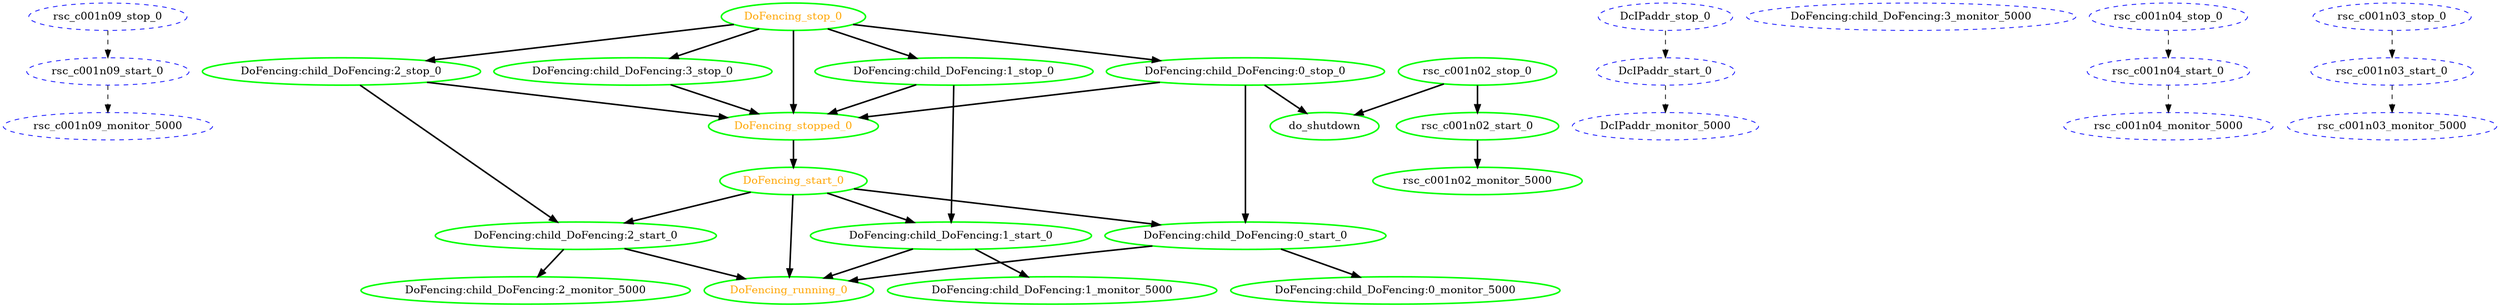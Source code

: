 digraph "g" {
	size = "30,30"
"rsc_c001n09_monitor_5000" [ style="dashed" color="blue" fontcolor="black" ]
"DoFencing:child_DoFencing:1_monitor_5000" [ tooltip="c001n09" style=bold color="green" fontcolor="black" ]
"DcIPaddr_monitor_5000" [ style="dashed" color="blue" fontcolor="black" ]
"DoFencing:child_DoFencing:3_monitor_5000" [ style="dashed" color="blue" fontcolor="black" ]
"rsc_c001n02_monitor_5000" [ tooltip="c001n03" style=bold color="green" fontcolor="black" ]
"DoFencing:child_DoFencing:2_monitor_5000" [ tooltip="c001n03" style=bold color="green" fontcolor="black" ]
"rsc_c001n04_monitor_5000" [ style="dashed" color="blue" fontcolor="black" ]
"DoFencing:child_DoFencing:0_monitor_5000" [ tooltip="c001n04" style=bold color="green" fontcolor="black" ]
"rsc_c001n03_monitor_5000" [ style="dashed" color="blue" fontcolor="black" ]
"DcIPaddr_stop_0" [ style="dashed" color="blue" fontcolor="black" ]
"DcIPaddr_start_0" [ style="dashed" color="blue" fontcolor="black" ]
"rsc_c001n09_stop_0" [ style="dashed" color="blue" fontcolor="black" ]
"rsc_c001n09_start_0" [ style="dashed" color="blue" fontcolor="black" ]
"rsc_c001n02_stop_0" [ tooltip="c001n02" style=bold color="green" fontcolor="black" ]
"rsc_c001n02_start_0" [ tooltip="c001n03" style=bold color="green" fontcolor="black" ]
"rsc_c001n03_stop_0" [ style="dashed" color="blue" fontcolor="black" ]
"rsc_c001n03_start_0" [ style="dashed" color="blue" fontcolor="black" ]
"rsc_c001n04_stop_0" [ style="dashed" color="blue" fontcolor="black" ]
"rsc_c001n04_start_0" [ style="dashed" color="blue" fontcolor="black" ]
"DoFencing:child_DoFencing:0_stop_0" [ tooltip="c001n02" style=bold color="green" fontcolor="black" ]
"DoFencing:child_DoFencing:0_start_0" [ tooltip="c001n04" style=bold color="green" fontcolor="black" ]
"DoFencing:child_DoFencing:1_stop_0" [ tooltip="c001n03" style=bold color="green" fontcolor="black" ]
"DoFencing:child_DoFencing:1_start_0" [ tooltip="c001n09" style=bold color="green" fontcolor="black" ]
"DoFencing:child_DoFencing:2_stop_0" [ tooltip="c001n04" style=bold color="green" fontcolor="black" ]
"DoFencing:child_DoFencing:2_start_0" [ tooltip="c001n03" style=bold color="green" fontcolor="black" ]
"DoFencing:child_DoFencing:3_stop_0" [ tooltip="c001n09" style=bold color="green" fontcolor="black" ]
"DoFencing_start_0" [ tooltip="" style=bold color="green" fontcolor="orange" ]
"DoFencing_running_0" [ tooltip="" style=bold color="green" fontcolor="orange" ]
"DoFencing_stop_0" [ tooltip="" style=bold color="green" fontcolor="orange" ]
"DoFencing_stopped_0" [ tooltip="" style=bold color="green" fontcolor="orange" ]
"do_shutdown" [ tooltip="c001n02" style=bold color="green" fontcolor="black" ]
"rsc_c001n09_start_0" -> "rsc_c001n09_monitor_5000" [ style = dashed]
"DoFencing:child_DoFencing:1_start_0" -> "DoFencing:child_DoFencing:1_monitor_5000" [ style = bold]
"DcIPaddr_start_0" -> "DcIPaddr_monitor_5000" [ style = dashed]
"rsc_c001n02_start_0" -> "rsc_c001n02_monitor_5000" [ style = bold]
"DoFencing:child_DoFencing:2_start_0" -> "DoFencing:child_DoFencing:2_monitor_5000" [ style = bold]
"rsc_c001n04_start_0" -> "rsc_c001n04_monitor_5000" [ style = dashed]
"DoFencing:child_DoFencing:0_start_0" -> "DoFencing:child_DoFencing:0_monitor_5000" [ style = bold]
"rsc_c001n03_start_0" -> "rsc_c001n03_monitor_5000" [ style = dashed]
"DcIPaddr_stop_0" -> "DcIPaddr_start_0" [ style = dashed]
"rsc_c001n09_stop_0" -> "rsc_c001n09_start_0" [ style = dashed]
"rsc_c001n02_stop_0" -> "rsc_c001n02_start_0" [ style = bold]
"rsc_c001n03_stop_0" -> "rsc_c001n03_start_0" [ style = dashed]
"rsc_c001n04_stop_0" -> "rsc_c001n04_start_0" [ style = dashed]
"DoFencing_stop_0" -> "DoFencing:child_DoFencing:0_stop_0" [ style = bold]
"DoFencing:child_DoFencing:0_stop_0" -> "DoFencing:child_DoFencing:0_start_0" [ style = bold]
"DoFencing_start_0" -> "DoFencing:child_DoFencing:0_start_0" [ style = bold]
"DoFencing_stop_0" -> "DoFencing:child_DoFencing:1_stop_0" [ style = bold]
"DoFencing:child_DoFencing:1_stop_0" -> "DoFencing:child_DoFencing:1_start_0" [ style = bold]
"DoFencing_start_0" -> "DoFencing:child_DoFencing:1_start_0" [ style = bold]
"DoFencing_stop_0" -> "DoFencing:child_DoFencing:2_stop_0" [ style = bold]
"DoFencing:child_DoFencing:2_stop_0" -> "DoFencing:child_DoFencing:2_start_0" [ style = bold]
"DoFencing_start_0" -> "DoFencing:child_DoFencing:2_start_0" [ style = bold]
"DoFencing_stop_0" -> "DoFencing:child_DoFencing:3_stop_0" [ style = bold]
"DoFencing_stopped_0" -> "DoFencing_start_0" [ style = bold]
"DoFencing:child_DoFencing:0_start_0" -> "DoFencing_running_0" [ style = bold]
"DoFencing:child_DoFencing:1_start_0" -> "DoFencing_running_0" [ style = bold]
"DoFencing:child_DoFencing:2_start_0" -> "DoFencing_running_0" [ style = bold]
"DoFencing_start_0" -> "DoFencing_running_0" [ style = bold]
"DoFencing:child_DoFencing:0_stop_0" -> "DoFencing_stopped_0" [ style = bold]
"DoFencing:child_DoFencing:1_stop_0" -> "DoFencing_stopped_0" [ style = bold]
"DoFencing:child_DoFencing:2_stop_0" -> "DoFencing_stopped_0" [ style = bold]
"DoFencing:child_DoFencing:3_stop_0" -> "DoFencing_stopped_0" [ style = bold]
"DoFencing_stop_0" -> "DoFencing_stopped_0" [ style = bold]
"rsc_c001n02_stop_0" -> "do_shutdown" [ style = bold]
"DoFencing:child_DoFencing:0_stop_0" -> "do_shutdown" [ style = bold]
}

